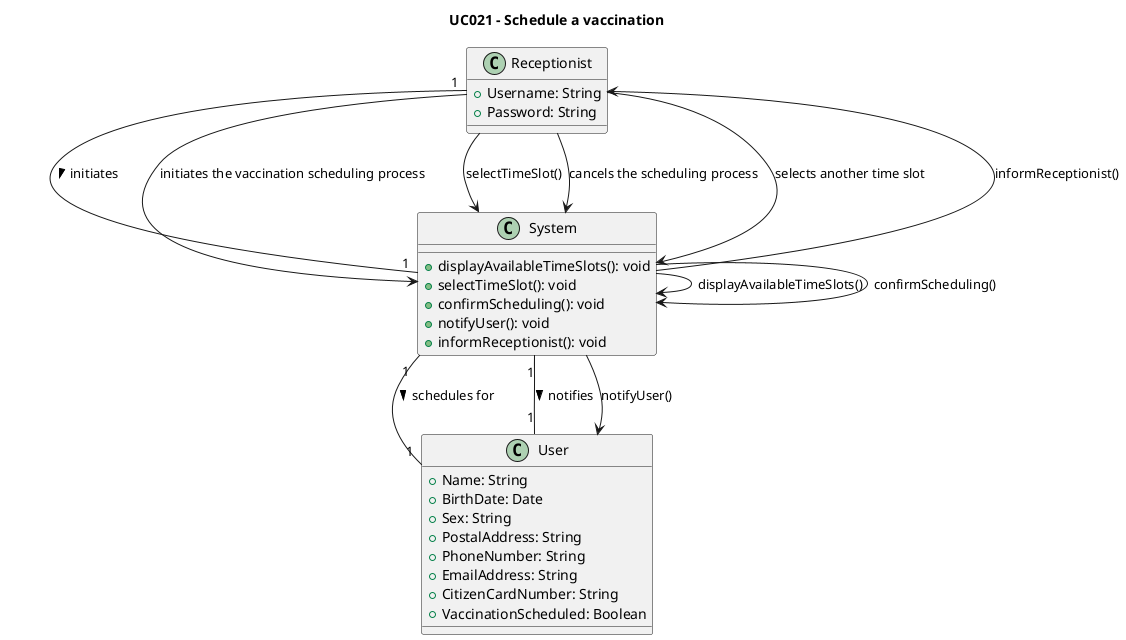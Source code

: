 @startuml
'skinparam monochrome true
'skinparam shadowing false

title UC021 - Schedule a vaccination

class Receptionist {
    +Username: String
    +Password: String
}

class System {
    +displayAvailableTimeSlots(): void
    +selectTimeSlot(): void
    +confirmScheduling(): void
    +notifyUser(): void
    +informReceptionist(): void
}

class User {
    +Name: String
    +BirthDate: Date
    +Sex: String
    +PostalAddress: String
    +PhoneNumber: String
    +EmailAddress: String
    +CitizenCardNumber: String
    +VaccinationScheduled: Boolean
}

' Relationships
Receptionist "1" -- "1" System : initiates >
System "1" -- "1" User : schedules for >
System "1" -- "1" User : notifies >

' Main Success Scenario
Receptionist --> System : initiates the vaccination scheduling process
System --> System : displayAvailableTimeSlots()
Receptionist --> System : selectTimeSlot()
System --> System : confirmScheduling()
System --> User : notifyUser()

' Extensions
Receptionist --> System : cancels the scheduling process
System --> Receptionist : informReceptionist()
Receptionist --> System : selects another time slot

@enduml